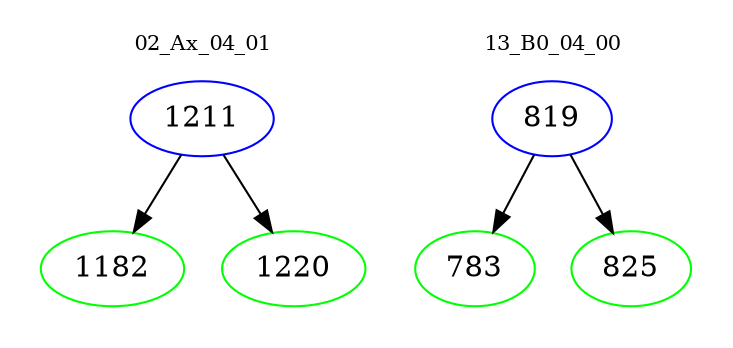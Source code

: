 digraph{
subgraph cluster_0 {
color = white
label = "02_Ax_04_01";
fontsize=10;
T0_1211 [label="1211", color="blue"]
T0_1211 -> T0_1182 [color="black"]
T0_1182 [label="1182", color="green"]
T0_1211 -> T0_1220 [color="black"]
T0_1220 [label="1220", color="green"]
}
subgraph cluster_1 {
color = white
label = "13_B0_04_00";
fontsize=10;
T1_819 [label="819", color="blue"]
T1_819 -> T1_783 [color="black"]
T1_783 [label="783", color="green"]
T1_819 -> T1_825 [color="black"]
T1_825 [label="825", color="green"]
}
}
